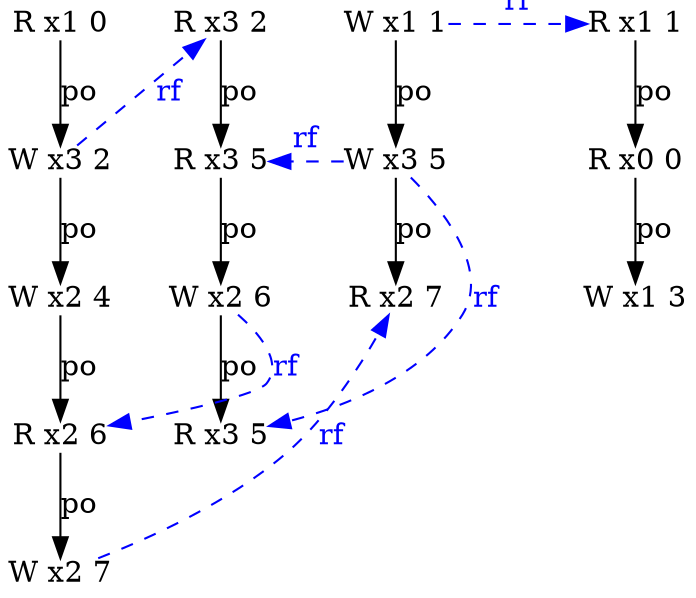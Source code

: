 digraph g {
  n3_0 [type=R,loc=1,th=3,idx=0,label="R x1 0",pos="3,0!",shape=plain];
  n1_1 [type=R,loc=3,th=1,idx=1,label="R x3 5",pos="1,-1!",shape=plain];
  n3_2 [type=W,loc=2,th=3,idx=2,label="W x2 4",pos="3,-2!",shape=plain];
  n3_1 [type=W,loc=3,th=3,idx=1,label="W x3 2",pos="3,-1!",shape=plain];
  n1_2 [type=W,loc=2,th=1,idx=2,label="W x2 6",pos="1,-2!",shape=plain];
  n2_2 [type=R,loc=2,th=2,idx=2,label="R x2 7",pos="2,-2!",shape=plain];
  n2_0 [type=W,loc=1,th=2,idx=0,label="W x1 1",pos="2,0!",shape=plain];
  n0_2 [type=W,loc=1,th=0,idx=2,label="W x1 3",pos="0,-2!",shape=plain];
  n1_0 [type=R,loc=3,th=1,idx=0,label="R x3 2",pos="1,0!",shape=plain];
  n1_3 [type=R,loc=3,th=1,idx=3,label="R x3 5",pos="1,-3!",shape=plain];
  n2_1 [type=W,loc=3,th=2,idx=1,label="W x3 5",pos="2,-1!",shape=plain];
  n0_1 [type=R,loc=0,th=0,idx=1,label="R x0 0",pos="0,-1!",shape=plain];
  n3_4 [type=W,loc=2,th=3,idx=4,label="W x2 7",pos="3,-4!",shape=plain];
  n0_0 [type=R,loc=1,th=0,idx=0,label="R x1 1",pos="0,0!",shape=plain];
  n3_3 [type=R,loc=2,th=3,idx=3,label="R x2 6",pos="3,-3!",shape=plain];
  n3_3 -> n3_4 [label="po"];
  n0_0 -> n0_1 [label="po"];
  n3_2 -> n3_3 [label="po"];
  n2_1 -> n2_2 [label="po"];
  n1_1 -> n1_2 [label="po"];
  n1_2 -> n1_3 [label="po"];
  n0_1 -> n0_2 [label="po"];
  n2_0 -> n2_1 [label="po"];
  n3_1 -> n3_2 [label="po"];
  n3_0 -> n3_1 [label="po"];
  n1_0 -> n1_1 [label="po"];
  n2_1 -> n1_1 [from_th=2,to_th=1,from_idx=1,to_idx=1,constraint=false,style=dashed,label="rf",fontcolor=blue,color=blue];
  n3_4 -> n2_2 [from_th=3,to_th=2,from_idx=4,to_idx=2,constraint=false,style=dashed,label="rf",fontcolor=blue,color=blue];
  n1_2 -> n3_3 [from_th=1,to_th=3,from_idx=2,to_idx=3,constraint=false,style=dashed,label="rf",fontcolor=blue,color=blue];
  n3_1 -> n1_0 [from_th=3,to_th=1,from_idx=1,to_idx=0,constraint=false,style=dashed,label="rf",fontcolor=blue,color=blue];
  n2_1 -> n1_3 [from_th=2,to_th=1,from_idx=1,to_idx=3,constraint=false,style=dashed,label="rf",fontcolor=blue,color=blue];
  n2_0 -> n0_0 [from_th=2,to_th=0,from_idx=0,to_idx=0,constraint=false,style=dashed,label="rf",fontcolor=blue,color=blue];
}
